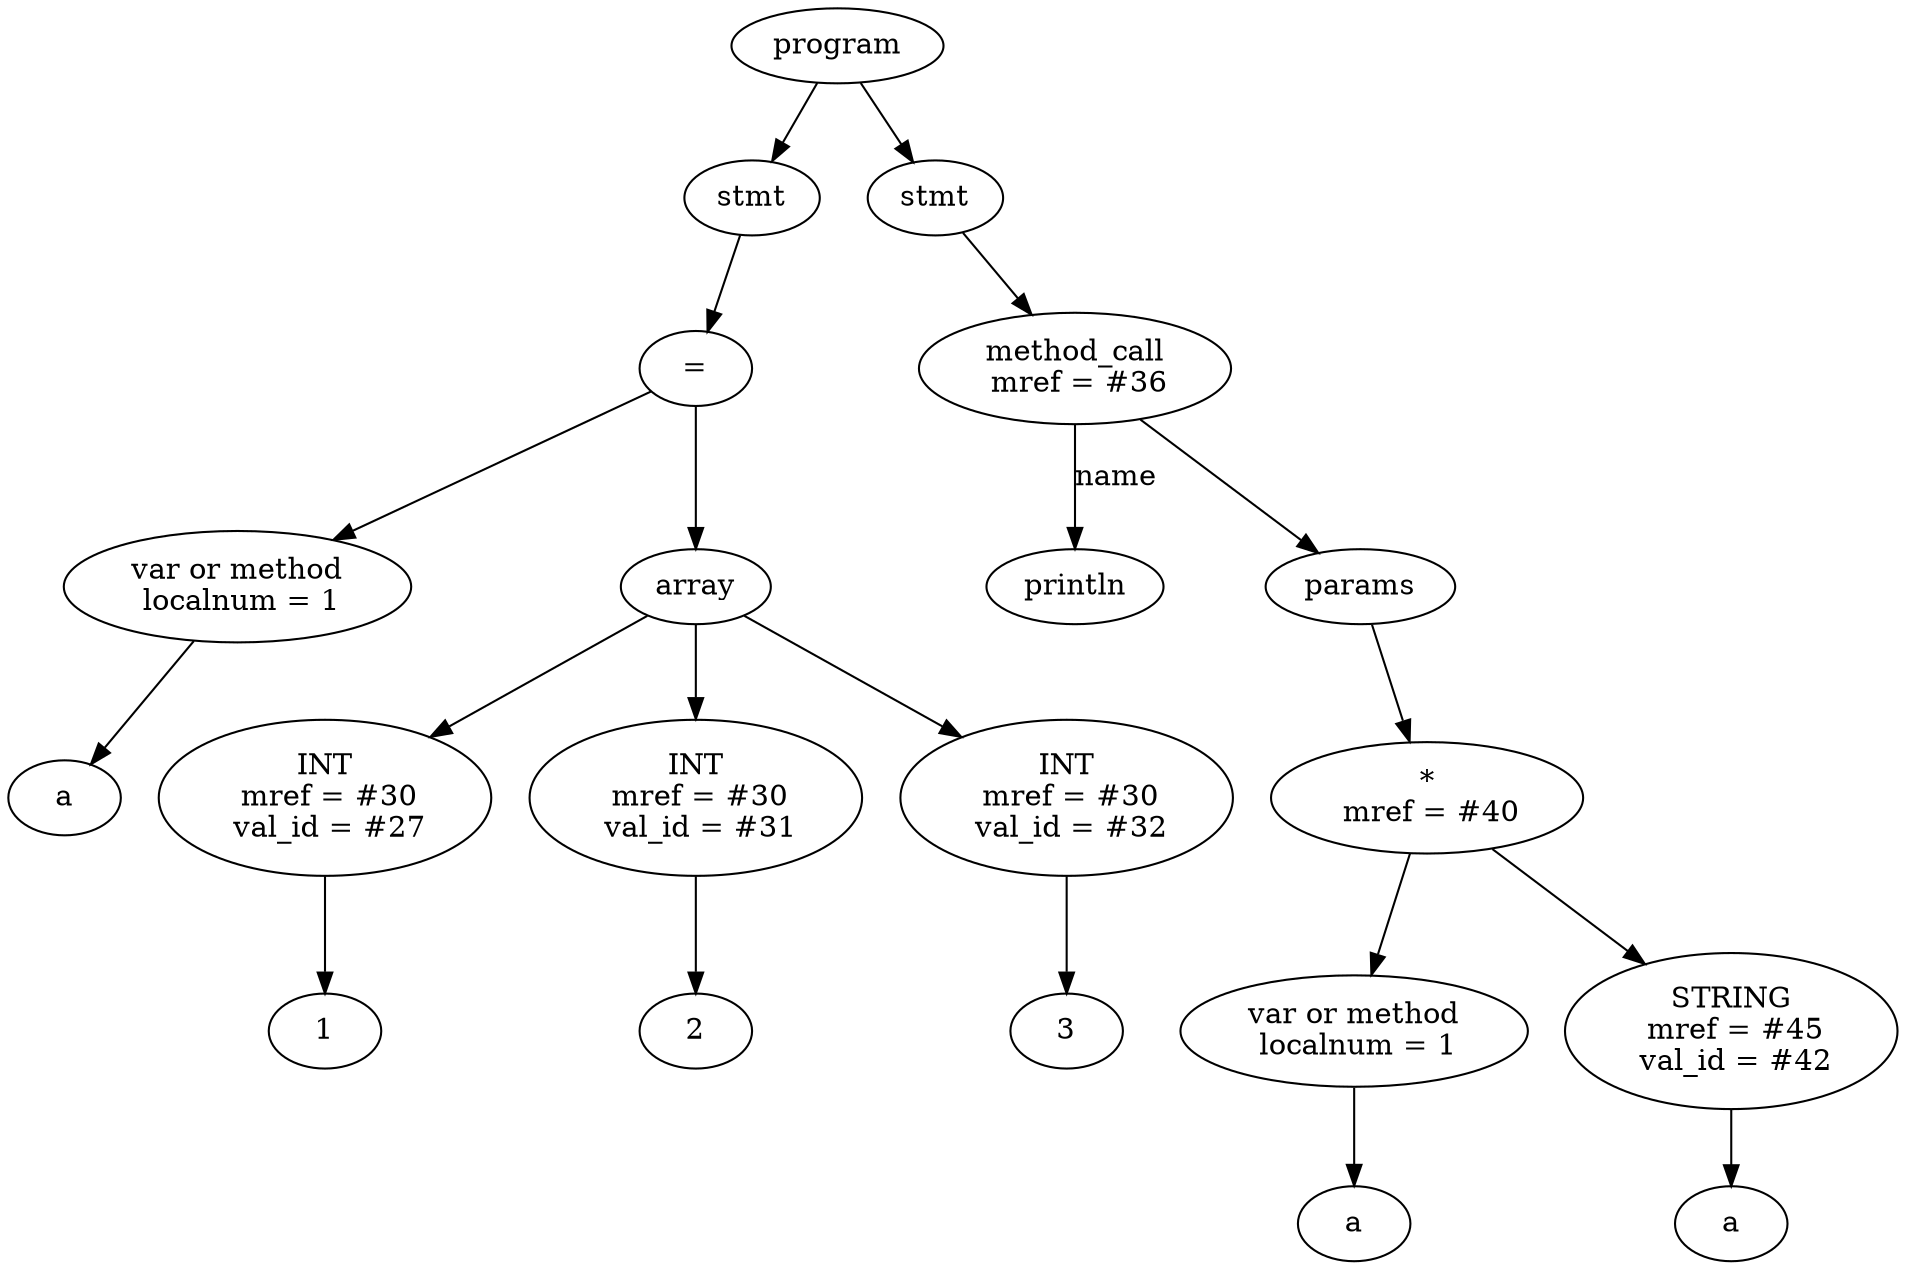 digraph G {
Id01356770 [label="program"]
Id01355CB8 [label="stmt"]
Id0134F0F8 [label="="]
Id0134EA38 [label="var or method\n localnum = 1"]
IdVal0134EA38 [label="a"]
Id0134EA38->IdVal0134EA38
Id0134F088 [label = "array"]
Id0134EF38 [label="INT\n mref = #30\n val_id = #27"]
IdVal0134EF38 [label="1"]
Id0134EF38->IdVal0134EF38
Id0134F088->Id0134EF38
Id0134EFA8 [label="INT\n mref = #30\n val_id = #31"]
IdVal0134EFA8 [label="2"]
Id0134EFA8->IdVal0134EFA8
Id0134F088->Id0134EFA8
Id0134F018 [label="INT\n mref = #30\n val_id = #32"]
IdVal0134F018 [label="3"]
Id0134F018->IdVal0134F018
Id0134F088->Id0134F018
Id0134F0F8->Id0134EA38
Id0134F0F8->Id0134F088
Id01355CB8->Id0134F0F8
Id01356770->Id01355CB8
Id01355F50 [label="stmt"]
Id01355EB8 [label="method_call\n mref = #36"]
IdMethodNameVal01355EB8 [label="println"]
Id01355EB8->IdMethodNameVal01355EB8 [label="name"]
Id01350658 [label="params"]
Id01355EB8->Id01350658
Id01355E48 [label="*\n mref = #40"]
Id01355D38 [label="var or method\n localnum = 1"]
IdVal01355D38 [label="a"]
Id01355D38->IdVal01355D38
Id01355DD8 [label="STRING\n mref = #45\n val_id = #42"]
IdVal01355DD8 [label="a"]
Id01355DD8->IdVal01355DD8
Id01355E48->Id01355D38
Id01355E48->Id01355DD8
Id01350658->Id01355E48
Id01355F50->Id01355EB8
Id01356770->Id01355F50
}